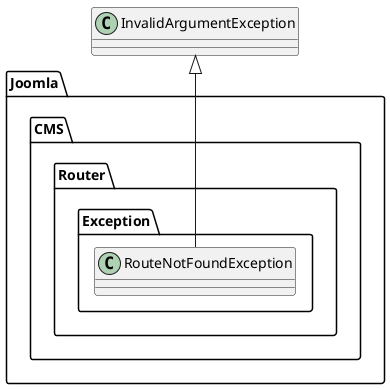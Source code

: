 @startuml
class Joomla.CMS.Router.Exception.RouteNotFoundException
InvalidArgumentException <|-- Joomla.CMS.Router.Exception.RouteNotFoundException

@enduml
